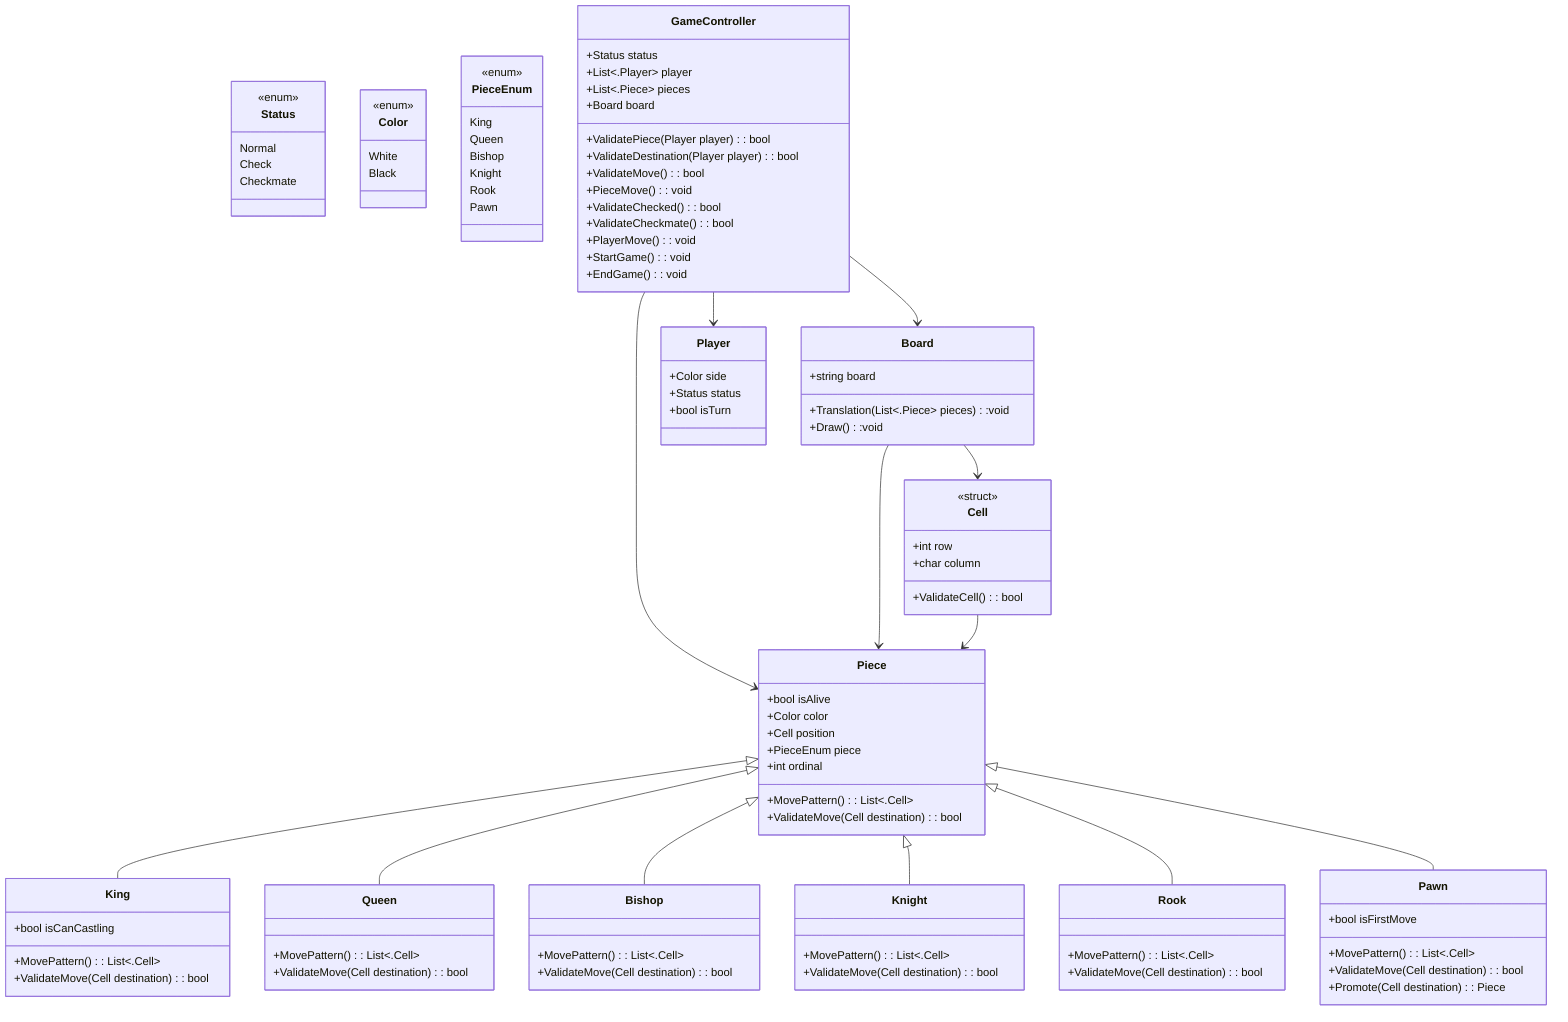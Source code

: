 %% classDiagram
%%         Animal <|-- Duck
%%         Animal <|-- Fish
%%         Animal <|-- Zebra
%%         Animal : +int age
%%         Animal : +String gender
%%         Animal : int age
%%         Animal: +isMammal()
%%         Animal: +mate()
%% %% King, Queen, Rook, Bishop, Knight, Pawn
%%         class Table {
%%           +string[][] coordinates
%%           +toString() %% draws the table
%%         }
%%         class ChessPiece {
%%           +String color
%%           +String name
%%           +toString()
%%         }
%%         class ICheckerMove {
%%             <<interface>>
%%           +isChecked()
%%           +isAvailable()
%%         }
classDiagram

        class Status {
            <<enum>>
            Normal
            Check
            Checkmate
        }

        class Color {
            <<enum>>
            White
            Black
        }
        class PieceEnum {
            <<enum>>
            King
            Queen
            Bishop
            Knight
            Rook
            Pawn
        }

        %% class Move {
        %%     +Cell StartCell
        %%     +Cell EndingCell
        %%     +Piece PieceKilled
        %%     +Player Player
        %%     +bool IsCastlingMove

        %%     +void SetCastlingMove()
        %% }

        class Cell {
          <<struct>>
            +int row 
            +char column

            +ValidateCell() : bool
        }

        class Board {
            +string board

            +Translation(List<.Piece> pieces):void
            +Draw():void
        }

        class Piece {
            +bool isAlive
            +Color color
            +Cell position
            +PieceEnum piece
            +int ordinal

            +MovePattern() : List<.Cell>
            +ValidateMove(Cell destination) : bool
        }

        class King {
            +bool isCanCastling

            +MovePattern() : List<.Cell>
            +ValidateMove(Cell destination) : bool
        }

        class Queen {
            +MovePattern() : List<.Cell>
            +ValidateMove(Cell destination) : bool
        }

        class Bishop {
            +MovePattern() : List<.Cell>
            +ValidateMove(Cell destination) : bool
        }

        class Knight {
            +MovePattern() : List<.Cell>
            +ValidateMove(Cell destination) : bool
        }
        
        class Rook {
            +MovePattern() : List<.Cell>
            +ValidateMove(Cell destination) : bool
        }

        class Pawn {
            +bool isFirstMove
            +MovePattern() : List<.Cell>
            +ValidateMove(Cell destination) : bool
            +Promote(Cell destination) : Piece
        }

        class Player {
            +Color side
            +Status status
            +bool isTurn

            %% +IsChecked():bool
        }

        class GameController {
            +Status status
            +List<.Player> player
            +List<.Piece> pieces
            +Board board

            +ValidatePiece(Player player): bool
            +ValidateDestination(Player player): bool
            +ValidateMove(): bool
            +PieceMove() : void
            +ValidateChecked() : bool
            +ValidateCheckmate() : bool
            +PlayerMove() : void
            +StartGame(): void
            +EndGame(): void
        }

        %% class GameView {
        %%     +bool DisplayMove()
        %% }

        GameController --> Player
        GameController --> Board
        GameController --> Piece


        Board --> Cell
        Board --> Piece
        Cell --> Piece

        Piece <|-- King
        Piece <|-- Queen
        Piece <|-- Bishop
        Piece <|-- Knight
        Piece <|-- Rook
        Piece <|-- Pawn